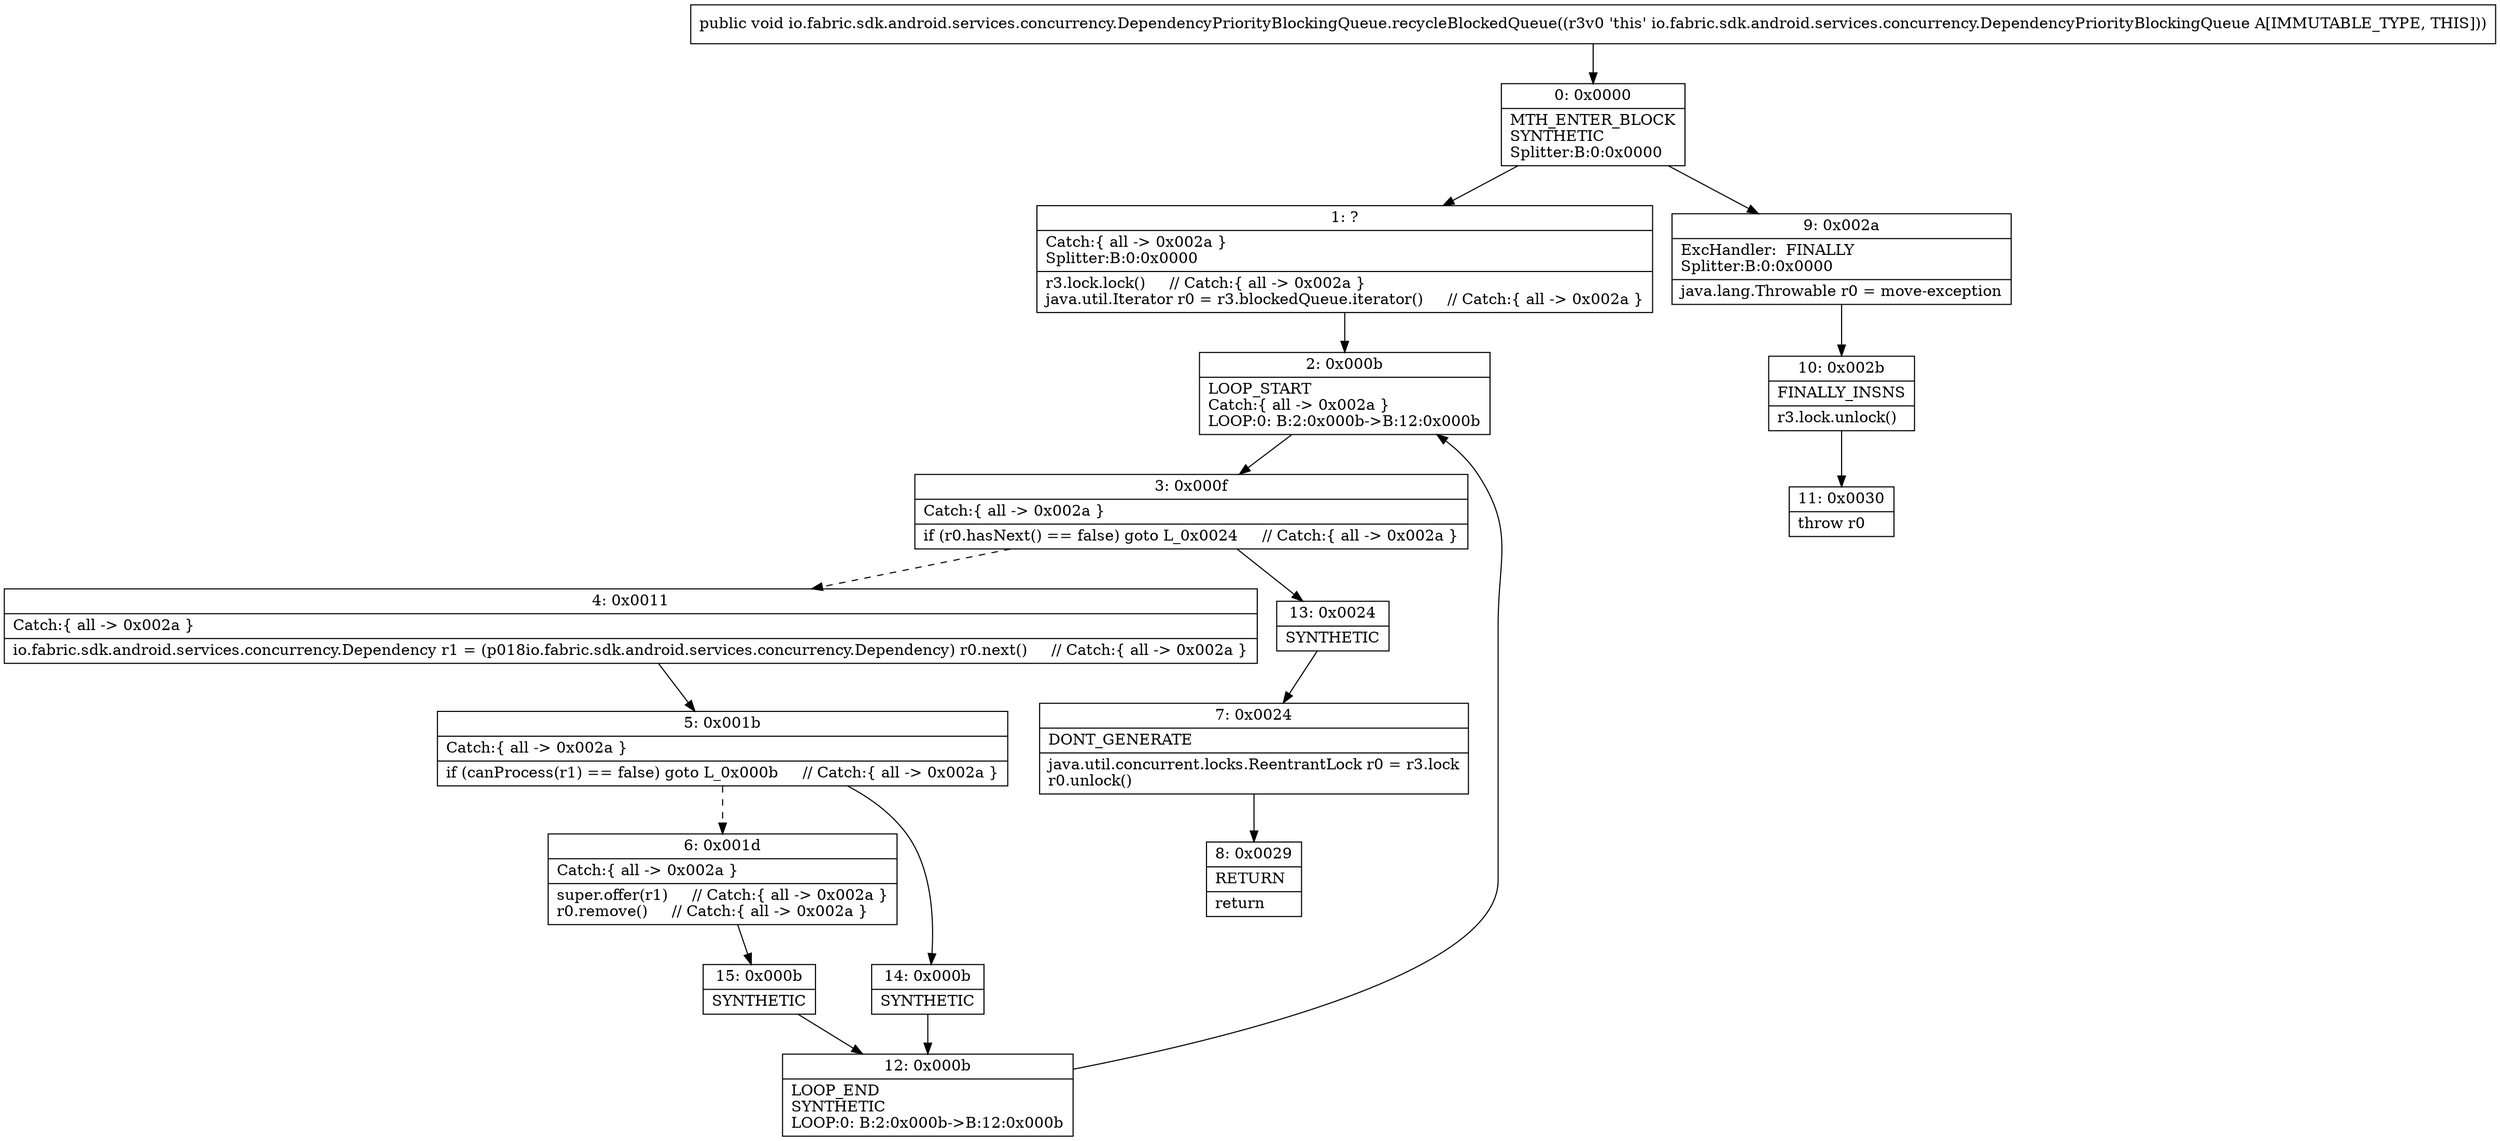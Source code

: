digraph "CFG forio.fabric.sdk.android.services.concurrency.DependencyPriorityBlockingQueue.recycleBlockedQueue()V" {
Node_0 [shape=record,label="{0\:\ 0x0000|MTH_ENTER_BLOCK\lSYNTHETIC\lSplitter:B:0:0x0000\l}"];
Node_1 [shape=record,label="{1\:\ ?|Catch:\{ all \-\> 0x002a \}\lSplitter:B:0:0x0000\l|r3.lock.lock()     \/\/ Catch:\{ all \-\> 0x002a \}\ljava.util.Iterator r0 = r3.blockedQueue.iterator()     \/\/ Catch:\{ all \-\> 0x002a \}\l}"];
Node_2 [shape=record,label="{2\:\ 0x000b|LOOP_START\lCatch:\{ all \-\> 0x002a \}\lLOOP:0: B:2:0x000b\-\>B:12:0x000b\l}"];
Node_3 [shape=record,label="{3\:\ 0x000f|Catch:\{ all \-\> 0x002a \}\l|if (r0.hasNext() == false) goto L_0x0024     \/\/ Catch:\{ all \-\> 0x002a \}\l}"];
Node_4 [shape=record,label="{4\:\ 0x0011|Catch:\{ all \-\> 0x002a \}\l|io.fabric.sdk.android.services.concurrency.Dependency r1 = (p018io.fabric.sdk.android.services.concurrency.Dependency) r0.next()     \/\/ Catch:\{ all \-\> 0x002a \}\l}"];
Node_5 [shape=record,label="{5\:\ 0x001b|Catch:\{ all \-\> 0x002a \}\l|if (canProcess(r1) == false) goto L_0x000b     \/\/ Catch:\{ all \-\> 0x002a \}\l}"];
Node_6 [shape=record,label="{6\:\ 0x001d|Catch:\{ all \-\> 0x002a \}\l|super.offer(r1)     \/\/ Catch:\{ all \-\> 0x002a \}\lr0.remove()     \/\/ Catch:\{ all \-\> 0x002a \}\l}"];
Node_7 [shape=record,label="{7\:\ 0x0024|DONT_GENERATE\l|java.util.concurrent.locks.ReentrantLock r0 = r3.lock\lr0.unlock()\l}"];
Node_8 [shape=record,label="{8\:\ 0x0029|RETURN\l|return\l}"];
Node_9 [shape=record,label="{9\:\ 0x002a|ExcHandler:  FINALLY\lSplitter:B:0:0x0000\l|java.lang.Throwable r0 = move\-exception\l}"];
Node_10 [shape=record,label="{10\:\ 0x002b|FINALLY_INSNS\l|r3.lock.unlock()\l}"];
Node_11 [shape=record,label="{11\:\ 0x0030|throw r0\l}"];
Node_12 [shape=record,label="{12\:\ 0x000b|LOOP_END\lSYNTHETIC\lLOOP:0: B:2:0x000b\-\>B:12:0x000b\l}"];
Node_13 [shape=record,label="{13\:\ 0x0024|SYNTHETIC\l}"];
Node_14 [shape=record,label="{14\:\ 0x000b|SYNTHETIC\l}"];
Node_15 [shape=record,label="{15\:\ 0x000b|SYNTHETIC\l}"];
MethodNode[shape=record,label="{public void io.fabric.sdk.android.services.concurrency.DependencyPriorityBlockingQueue.recycleBlockedQueue((r3v0 'this' io.fabric.sdk.android.services.concurrency.DependencyPriorityBlockingQueue A[IMMUTABLE_TYPE, THIS])) }"];
MethodNode -> Node_0;
Node_0 -> Node_1;
Node_0 -> Node_9;
Node_1 -> Node_2;
Node_2 -> Node_3;
Node_3 -> Node_4[style=dashed];
Node_3 -> Node_13;
Node_4 -> Node_5;
Node_5 -> Node_6[style=dashed];
Node_5 -> Node_14;
Node_6 -> Node_15;
Node_7 -> Node_8;
Node_9 -> Node_10;
Node_10 -> Node_11;
Node_12 -> Node_2;
Node_13 -> Node_7;
Node_14 -> Node_12;
Node_15 -> Node_12;
}

